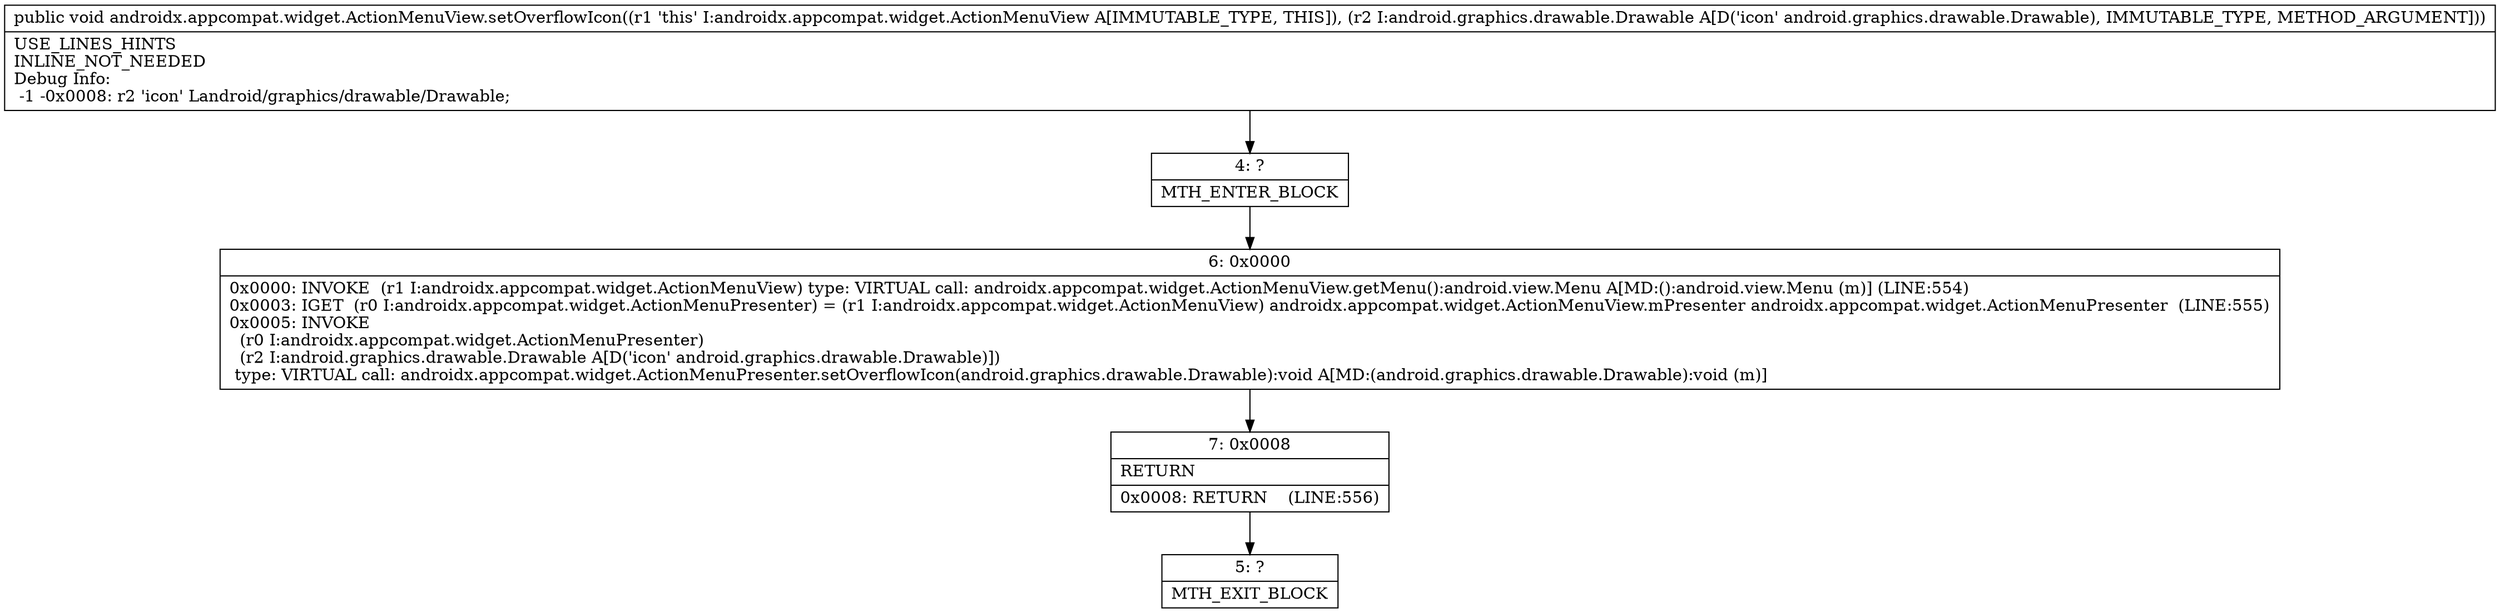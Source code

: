 digraph "CFG forandroidx.appcompat.widget.ActionMenuView.setOverflowIcon(Landroid\/graphics\/drawable\/Drawable;)V" {
Node_4 [shape=record,label="{4\:\ ?|MTH_ENTER_BLOCK\l}"];
Node_6 [shape=record,label="{6\:\ 0x0000|0x0000: INVOKE  (r1 I:androidx.appcompat.widget.ActionMenuView) type: VIRTUAL call: androidx.appcompat.widget.ActionMenuView.getMenu():android.view.Menu A[MD:():android.view.Menu (m)] (LINE:554)\l0x0003: IGET  (r0 I:androidx.appcompat.widget.ActionMenuPresenter) = (r1 I:androidx.appcompat.widget.ActionMenuView) androidx.appcompat.widget.ActionMenuView.mPresenter androidx.appcompat.widget.ActionMenuPresenter  (LINE:555)\l0x0005: INVOKE  \l  (r0 I:androidx.appcompat.widget.ActionMenuPresenter)\l  (r2 I:android.graphics.drawable.Drawable A[D('icon' android.graphics.drawable.Drawable)])\l type: VIRTUAL call: androidx.appcompat.widget.ActionMenuPresenter.setOverflowIcon(android.graphics.drawable.Drawable):void A[MD:(android.graphics.drawable.Drawable):void (m)]\l}"];
Node_7 [shape=record,label="{7\:\ 0x0008|RETURN\l|0x0008: RETURN    (LINE:556)\l}"];
Node_5 [shape=record,label="{5\:\ ?|MTH_EXIT_BLOCK\l}"];
MethodNode[shape=record,label="{public void androidx.appcompat.widget.ActionMenuView.setOverflowIcon((r1 'this' I:androidx.appcompat.widget.ActionMenuView A[IMMUTABLE_TYPE, THIS]), (r2 I:android.graphics.drawable.Drawable A[D('icon' android.graphics.drawable.Drawable), IMMUTABLE_TYPE, METHOD_ARGUMENT]))  | USE_LINES_HINTS\lINLINE_NOT_NEEDED\lDebug Info:\l  \-1 \-0x0008: r2 'icon' Landroid\/graphics\/drawable\/Drawable;\l}"];
MethodNode -> Node_4;Node_4 -> Node_6;
Node_6 -> Node_7;
Node_7 -> Node_5;
}

